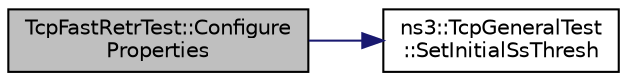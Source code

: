 digraph "TcpFastRetrTest::ConfigureProperties"
{
 // LATEX_PDF_SIZE
  edge [fontname="Helvetica",fontsize="10",labelfontname="Helvetica",labelfontsize="10"];
  node [fontname="Helvetica",fontsize="10",shape=record];
  rankdir="LR";
  Node1 [label="TcpFastRetrTest::Configure\lProperties",height=0.2,width=0.4,color="black", fillcolor="grey75", style="filled", fontcolor="black",tooltip="Change the configuration of the socket properties."];
  Node1 -> Node2 [color="midnightblue",fontsize="10",style="solid",fontname="Helvetica"];
  Node2 [label="ns3::TcpGeneralTest\l::SetInitialSsThresh",height=0.2,width=0.4,color="black", fillcolor="white", style="filled",URL="$classns3_1_1_tcp_general_test.html#ad5df8836a27fe3c7fa0719c51b2c13d5",tooltip="Forcefully set the initial ssthresh."];
}
